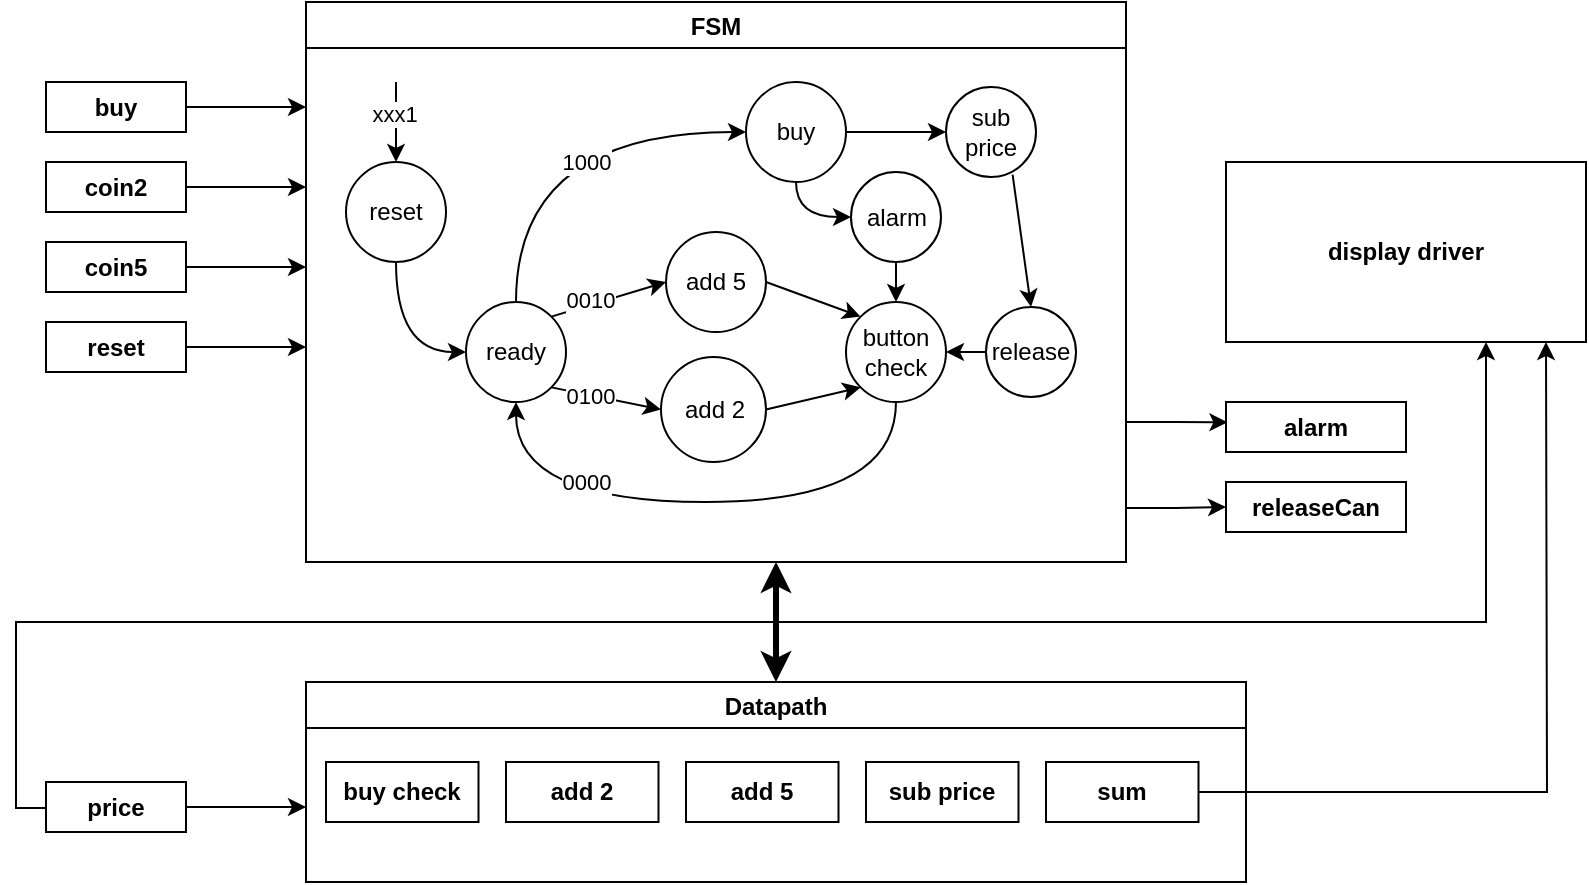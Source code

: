 <mxfile>
    <diagram id="2PRPoLjGO5rXmXJFN90n" name="Page-1">
        <mxGraphModel dx="546" dy="551" grid="1" gridSize="10" guides="1" tooltips="1" connect="1" arrows="1" fold="1" page="0" pageScale="1" pageWidth="827" pageHeight="1169" math="0" shadow="0">
            <root>
                <mxCell id="0"/>
                <mxCell id="1" parent="0"/>
                <mxCell id="32" style="edgeStyle=none;html=1;entryX=0.5;entryY=0;entryDx=0;entryDy=0;startArrow=classic;startFill=1;endSize=6;strokeWidth=3;" parent="1" target="6" edge="1">
                    <mxGeometry relative="1" as="geometry">
                        <mxPoint x="355" y="170" as="sourcePoint"/>
                    </mxGeometry>
                </mxCell>
                <mxCell id="HLrtYbc_yfZJu5hpqQ70-126" style="edgeStyle=orthogonalEdgeStyle;rounded=0;orthogonalLoop=1;jettySize=auto;html=1;exitX=1;exitY=0.75;exitDx=0;exitDy=0;entryX=0.008;entryY=0.407;entryDx=0;entryDy=0;entryPerimeter=0;endSize=6;strokeWidth=1;" parent="1" source="2" target="19" edge="1">
                    <mxGeometry relative="1" as="geometry"/>
                </mxCell>
                <mxCell id="HLrtYbc_yfZJu5hpqQ70-127" style="edgeStyle=orthogonalEdgeStyle;rounded=0;orthogonalLoop=1;jettySize=auto;html=1;exitX=1;exitY=0.75;exitDx=0;exitDy=0;entryX=0;entryY=0.5;entryDx=0;entryDy=0;endSize=6;strokeWidth=1;" parent="1" source="2" target="27" edge="1">
                    <mxGeometry relative="1" as="geometry">
                        <Array as="points">
                            <mxPoint x="530" y="143"/>
                            <mxPoint x="555" y="143"/>
                        </Array>
                    </mxGeometry>
                </mxCell>
                <mxCell id="2" value="FSM" style="swimlane;" parent="1" vertex="1">
                    <mxGeometry x="120" y="-110" width="410" height="280" as="geometry"/>
                </mxCell>
                <mxCell id="HLrtYbc_yfZJu5hpqQ70-35" value="reset" style="ellipse;whiteSpace=wrap;html=1;aspect=fixed;" parent="2" vertex="1">
                    <mxGeometry x="20" y="80" width="50" height="50" as="geometry"/>
                </mxCell>
                <mxCell id="HLrtYbc_yfZJu5hpqQ70-36" value="add 5" style="ellipse;whiteSpace=wrap;html=1;aspect=fixed;" parent="2" vertex="1">
                    <mxGeometry x="180" y="115" width="50" height="50" as="geometry"/>
                </mxCell>
                <mxCell id="HLrtYbc_yfZJu5hpqQ70-37" value="add 2" style="ellipse;whiteSpace=wrap;html=1;aspect=fixed;" parent="2" vertex="1">
                    <mxGeometry x="177.5" y="177.5" width="52.5" height="52.5" as="geometry"/>
                </mxCell>
                <mxCell id="HLrtYbc_yfZJu5hpqQ70-145" style="rounded=0;orthogonalLoop=1;jettySize=auto;html=1;exitX=0.74;exitY=0.973;exitDx=0;exitDy=0;entryX=0.5;entryY=0;entryDx=0;entryDy=0;endSize=6;strokeWidth=1;exitPerimeter=0;" parent="2" source="HLrtYbc_yfZJu5hpqQ70-43" target="HLrtYbc_yfZJu5hpqQ70-131" edge="1">
                    <mxGeometry relative="1" as="geometry"/>
                </mxCell>
                <mxCell id="HLrtYbc_yfZJu5hpqQ70-43" value="sub&lt;br&gt;price" style="ellipse;whiteSpace=wrap;html=1;aspect=fixed;" parent="2" vertex="1">
                    <mxGeometry x="320" y="42.5" width="45" height="45" as="geometry"/>
                </mxCell>
                <mxCell id="HLrtYbc_yfZJu5hpqQ70-141" style="edgeStyle=orthogonalEdgeStyle;curved=1;rounded=0;orthogonalLoop=1;jettySize=auto;html=1;exitX=0.5;exitY=1;exitDx=0;exitDy=0;entryX=0.5;entryY=0;entryDx=0;entryDy=0;endSize=6;strokeWidth=1;" parent="2" source="HLrtYbc_yfZJu5hpqQ70-44" target="HLrtYbc_yfZJu5hpqQ70-54" edge="1">
                    <mxGeometry relative="1" as="geometry"/>
                </mxCell>
                <mxCell id="HLrtYbc_yfZJu5hpqQ70-44" value="alarm" style="ellipse;whiteSpace=wrap;html=1;aspect=fixed;" parent="2" vertex="1">
                    <mxGeometry x="272.5" y="85" width="45" height="45" as="geometry"/>
                </mxCell>
                <mxCell id="HLrtYbc_yfZJu5hpqQ70-49" style="rounded=0;orthogonalLoop=1;jettySize=auto;html=1;exitX=1;exitY=0;exitDx=0;exitDy=0;entryX=0;entryY=0.5;entryDx=0;entryDy=0;" parent="2" source="HLrtYbc_yfZJu5hpqQ70-45" target="HLrtYbc_yfZJu5hpqQ70-36" edge="1">
                    <mxGeometry relative="1" as="geometry"/>
                </mxCell>
                <mxCell id="HLrtYbc_yfZJu5hpqQ70-50" value="0010" style="edgeLabel;html=1;align=center;verticalAlign=middle;resizable=0;points=[];" parent="HLrtYbc_yfZJu5hpqQ70-49" vertex="1" connectable="0">
                    <mxGeometry x="-0.32" y="3" relative="1" as="geometry">
                        <mxPoint as="offset"/>
                    </mxGeometry>
                </mxCell>
                <mxCell id="HLrtYbc_yfZJu5hpqQ70-51" style="rounded=0;orthogonalLoop=1;jettySize=auto;html=1;exitX=1;exitY=1;exitDx=0;exitDy=0;entryX=0;entryY=0.5;entryDx=0;entryDy=0;" parent="2" source="HLrtYbc_yfZJu5hpqQ70-45" target="HLrtYbc_yfZJu5hpqQ70-37" edge="1">
                    <mxGeometry relative="1" as="geometry"/>
                </mxCell>
                <mxCell id="HLrtYbc_yfZJu5hpqQ70-52" value="0100" style="edgeLabel;html=1;align=center;verticalAlign=middle;resizable=0;points=[];" parent="HLrtYbc_yfZJu5hpqQ70-51" vertex="1" connectable="0">
                    <mxGeometry x="-0.314" relative="1" as="geometry">
                        <mxPoint as="offset"/>
                    </mxGeometry>
                </mxCell>
                <mxCell id="HLrtYbc_yfZJu5hpqQ70-45" value="ready" style="ellipse;whiteSpace=wrap;html=1;aspect=fixed;" parent="2" vertex="1">
                    <mxGeometry x="80" y="150" width="50" height="50" as="geometry"/>
                </mxCell>
                <mxCell id="HLrtYbc_yfZJu5hpqQ70-46" style="edgeStyle=orthogonalEdgeStyle;rounded=0;orthogonalLoop=1;jettySize=auto;html=1;exitX=0.5;exitY=1;exitDx=0;exitDy=0;entryX=0;entryY=0.5;entryDx=0;entryDy=0;curved=1;" parent="2" source="HLrtYbc_yfZJu5hpqQ70-35" target="HLrtYbc_yfZJu5hpqQ70-45" edge="1">
                    <mxGeometry relative="1" as="geometry"/>
                </mxCell>
                <mxCell id="HLrtYbc_yfZJu5hpqQ70-77" style="edgeStyle=orthogonalEdgeStyle;curved=1;rounded=0;orthogonalLoop=1;jettySize=auto;html=1;exitX=0.5;exitY=1;exitDx=0;exitDy=0;entryX=0.5;entryY=1;entryDx=0;entryDy=0;" parent="2" source="HLrtYbc_yfZJu5hpqQ70-54" target="HLrtYbc_yfZJu5hpqQ70-45" edge="1">
                    <mxGeometry relative="1" as="geometry">
                        <Array as="points">
                            <mxPoint x="295" y="250"/>
                            <mxPoint x="105" y="250"/>
                        </Array>
                    </mxGeometry>
                </mxCell>
                <mxCell id="HLrtYbc_yfZJu5hpqQ70-82" value="0000" style="edgeLabel;html=1;align=center;verticalAlign=middle;resizable=0;points=[];" parent="HLrtYbc_yfZJu5hpqQ70-77" vertex="1" connectable="0">
                    <mxGeometry x="-0.087" relative="1" as="geometry">
                        <mxPoint x="-73" y="-10" as="offset"/>
                    </mxGeometry>
                </mxCell>
                <mxCell id="HLrtYbc_yfZJu5hpqQ70-54" value="button&lt;br&gt;check" style="ellipse;whiteSpace=wrap;html=1;aspect=fixed;" parent="2" vertex="1">
                    <mxGeometry x="270" y="150" width="50" height="50" as="geometry"/>
                </mxCell>
                <mxCell id="HLrtYbc_yfZJu5hpqQ70-66" style="rounded=0;orthogonalLoop=1;jettySize=auto;html=1;exitX=1;exitY=0.5;exitDx=0;exitDy=0;entryX=0;entryY=0;entryDx=0;entryDy=0;" parent="2" source="HLrtYbc_yfZJu5hpqQ70-36" target="HLrtYbc_yfZJu5hpqQ70-54" edge="1">
                    <mxGeometry relative="1" as="geometry"/>
                </mxCell>
                <mxCell id="HLrtYbc_yfZJu5hpqQ70-67" style="rounded=0;orthogonalLoop=1;jettySize=auto;html=1;exitX=1;exitY=0.5;exitDx=0;exitDy=0;entryX=0;entryY=1;entryDx=0;entryDy=0;" parent="2" source="HLrtYbc_yfZJu5hpqQ70-37" target="HLrtYbc_yfZJu5hpqQ70-54" edge="1">
                    <mxGeometry relative="1" as="geometry"/>
                </mxCell>
                <mxCell id="HLrtYbc_yfZJu5hpqQ70-63" style="edgeStyle=orthogonalEdgeStyle;curved=1;rounded=0;orthogonalLoop=1;jettySize=auto;html=1;exitX=1;exitY=0.5;exitDx=0;exitDy=0;entryX=0;entryY=0.5;entryDx=0;entryDy=0;" parent="2" source="HLrtYbc_yfZJu5hpqQ70-60" target="HLrtYbc_yfZJu5hpqQ70-43" edge="1">
                    <mxGeometry relative="1" as="geometry"/>
                </mxCell>
                <mxCell id="HLrtYbc_yfZJu5hpqQ70-94" style="edgeStyle=orthogonalEdgeStyle;curved=1;rounded=0;orthogonalLoop=1;jettySize=auto;html=1;exitX=0.5;exitY=1;exitDx=0;exitDy=0;entryX=0;entryY=0.5;entryDx=0;entryDy=0;" parent="2" source="HLrtYbc_yfZJu5hpqQ70-60" target="HLrtYbc_yfZJu5hpqQ70-44" edge="1">
                    <mxGeometry relative="1" as="geometry">
                        <Array as="points">
                            <mxPoint x="245" y="108"/>
                        </Array>
                    </mxGeometry>
                </mxCell>
                <mxCell id="HLrtYbc_yfZJu5hpqQ70-60" value="buy" style="ellipse;whiteSpace=wrap;html=1;aspect=fixed;" parent="2" vertex="1">
                    <mxGeometry x="220" y="40" width="50" height="50" as="geometry"/>
                </mxCell>
                <mxCell id="HLrtYbc_yfZJu5hpqQ70-61" style="edgeStyle=orthogonalEdgeStyle;curved=1;rounded=0;orthogonalLoop=1;jettySize=auto;html=1;exitX=0.5;exitY=0;exitDx=0;exitDy=0;entryX=0;entryY=0.5;entryDx=0;entryDy=0;" parent="2" source="HLrtYbc_yfZJu5hpqQ70-45" target="HLrtYbc_yfZJu5hpqQ70-60" edge="1">
                    <mxGeometry relative="1" as="geometry"/>
                </mxCell>
                <mxCell id="HLrtYbc_yfZJu5hpqQ70-69" value="1000" style="edgeLabel;html=1;align=center;verticalAlign=middle;resizable=0;points=[];" parent="HLrtYbc_yfZJu5hpqQ70-61" vertex="1" connectable="0">
                    <mxGeometry x="0.045" y="-13" relative="1" as="geometry">
                        <mxPoint x="15" y="2" as="offset"/>
                    </mxGeometry>
                </mxCell>
                <mxCell id="HLrtYbc_yfZJu5hpqQ70-136" style="edgeStyle=orthogonalEdgeStyle;curved=1;rounded=0;orthogonalLoop=1;jettySize=auto;html=1;exitX=0;exitY=0.5;exitDx=0;exitDy=0;entryX=1;entryY=0.5;entryDx=0;entryDy=0;endSize=6;strokeWidth=1;" parent="2" source="HLrtYbc_yfZJu5hpqQ70-131" target="HLrtYbc_yfZJu5hpqQ70-54" edge="1">
                    <mxGeometry relative="1" as="geometry"/>
                </mxCell>
                <mxCell id="HLrtYbc_yfZJu5hpqQ70-131" value="release" style="ellipse;whiteSpace=wrap;html=1;aspect=fixed;" parent="2" vertex="1">
                    <mxGeometry x="340" y="152.5" width="45" height="45" as="geometry"/>
                </mxCell>
                <mxCell id="HLrtYbc_yfZJu5hpqQ70-146" value="" style="rounded=0;orthogonalLoop=1;jettySize=auto;html=1;entryX=0.5;entryY=0;entryDx=0;entryDy=0;" parent="2" target="HLrtYbc_yfZJu5hpqQ70-35" edge="1">
                    <mxGeometry x="-0.5" y="15" relative="1" as="geometry">
                        <mxPoint x="44.72" y="72.5" as="targetPoint"/>
                        <mxPoint x="45" y="40" as="sourcePoint"/>
                        <mxPoint as="offset"/>
                    </mxGeometry>
                </mxCell>
                <mxCell id="HLrtYbc_yfZJu5hpqQ70-147" value="xxx1" style="edgeLabel;html=1;align=center;verticalAlign=middle;resizable=0;points=[];" parent="HLrtYbc_yfZJu5hpqQ70-146" vertex="1" connectable="0">
                    <mxGeometry x="-0.223" y="-1" relative="1" as="geometry">
                        <mxPoint as="offset"/>
                    </mxGeometry>
                </mxCell>
                <mxCell id="HLrtYbc_yfZJu5hpqQ70-103" style="edgeStyle=orthogonalEdgeStyle;curved=1;rounded=0;orthogonalLoop=1;jettySize=auto;html=1;exitX=1;exitY=0.5;exitDx=0;exitDy=0;" parent="1" source="4" edge="1">
                    <mxGeometry relative="1" as="geometry">
                        <mxPoint x="120" y="292.5" as="targetPoint"/>
                    </mxGeometry>
                </mxCell>
                <mxCell id="HLrtYbc_yfZJu5hpqQ70-117" style="edgeStyle=orthogonalEdgeStyle;rounded=0;orthogonalLoop=1;jettySize=auto;html=1;exitX=0.5;exitY=0;exitDx=0;exitDy=0;endSize=6;strokeWidth=1;" parent="1" source="4" edge="1">
                    <mxGeometry relative="1" as="geometry">
                        <mxPoint x="710" y="60" as="targetPoint"/>
                        <Array as="points">
                            <mxPoint x="25" y="293"/>
                            <mxPoint x="-25" y="293"/>
                            <mxPoint x="-25" y="200"/>
                            <mxPoint x="710" y="200"/>
                        </Array>
                    </mxGeometry>
                </mxCell>
                <mxCell id="4" value="price" style="rounded=0;whiteSpace=wrap;html=1;fontStyle=1" parent="1" vertex="1">
                    <mxGeometry x="-10" y="280" width="70" height="25" as="geometry"/>
                </mxCell>
                <mxCell id="6" value="Datapath" style="swimlane;" parent="1" vertex="1">
                    <mxGeometry x="120" y="230" width="470" height="100" as="geometry"/>
                </mxCell>
                <mxCell id="HLrtYbc_yfZJu5hpqQ70-112" value="&lt;b&gt;buy check&lt;/b&gt;" style="rounded=0;whiteSpace=wrap;html=1;" parent="6" vertex="1">
                    <mxGeometry x="10" y="40" width="76.25" height="30" as="geometry"/>
                </mxCell>
                <mxCell id="HLrtYbc_yfZJu5hpqQ70-113" value="&lt;b&gt;add 2&lt;/b&gt;" style="rounded=0;whiteSpace=wrap;html=1;" parent="6" vertex="1">
                    <mxGeometry x="100" y="40" width="76.25" height="30" as="geometry"/>
                </mxCell>
                <mxCell id="HLrtYbc_yfZJu5hpqQ70-114" value="&lt;b&gt;add 5&lt;/b&gt;" style="rounded=0;whiteSpace=wrap;html=1;" parent="6" vertex="1">
                    <mxGeometry x="190" y="40" width="76.25" height="30" as="geometry"/>
                </mxCell>
                <mxCell id="HLrtYbc_yfZJu5hpqQ70-115" value="&lt;b&gt;sub price&lt;/b&gt;" style="rounded=0;whiteSpace=wrap;html=1;" parent="6" vertex="1">
                    <mxGeometry x="280" y="40" width="76.25" height="30" as="geometry"/>
                </mxCell>
                <mxCell id="HLrtYbc_yfZJu5hpqQ70-124" value="&lt;b&gt;sum&lt;/b&gt;" style="rounded=0;whiteSpace=wrap;html=1;" parent="6" vertex="1">
                    <mxGeometry x="370" y="40" width="76.25" height="30" as="geometry"/>
                </mxCell>
                <mxCell id="HLrtYbc_yfZJu5hpqQ70-100" style="edgeStyle=orthogonalEdgeStyle;curved=1;rounded=0;orthogonalLoop=1;jettySize=auto;html=1;exitX=1;exitY=0.5;exitDx=0;exitDy=0;" parent="1" source="7" edge="1">
                    <mxGeometry relative="1" as="geometry">
                        <mxPoint x="120" y="-57.5" as="targetPoint"/>
                    </mxGeometry>
                </mxCell>
                <mxCell id="7" value="buy" style="rounded=0;whiteSpace=wrap;html=1;fontStyle=1" parent="1" vertex="1">
                    <mxGeometry x="-10" y="-70" width="70" height="25" as="geometry"/>
                </mxCell>
                <mxCell id="HLrtYbc_yfZJu5hpqQ70-98" style="edgeStyle=orthogonalEdgeStyle;curved=1;rounded=0;orthogonalLoop=1;jettySize=auto;html=1;exitX=1;exitY=0.5;exitDx=0;exitDy=0;" parent="1" source="8" edge="1">
                    <mxGeometry relative="1" as="geometry">
                        <mxPoint x="120" y="-17.5" as="targetPoint"/>
                    </mxGeometry>
                </mxCell>
                <mxCell id="8" value="coin2" style="rounded=0;whiteSpace=wrap;html=1;fontStyle=1" parent="1" vertex="1">
                    <mxGeometry x="-10" y="-30" width="70" height="25" as="geometry"/>
                </mxCell>
                <mxCell id="HLrtYbc_yfZJu5hpqQ70-101" style="edgeStyle=orthogonalEdgeStyle;curved=1;rounded=0;orthogonalLoop=1;jettySize=auto;html=1;exitX=1;exitY=0.5;exitDx=0;exitDy=0;" parent="1" source="9" edge="1">
                    <mxGeometry relative="1" as="geometry">
                        <mxPoint x="120" y="22.5" as="targetPoint"/>
                    </mxGeometry>
                </mxCell>
                <mxCell id="9" value="coin5" style="rounded=0;whiteSpace=wrap;html=1;fontStyle=1" parent="1" vertex="1">
                    <mxGeometry x="-10" y="10" width="70" height="25" as="geometry"/>
                </mxCell>
                <mxCell id="HLrtYbc_yfZJu5hpqQ70-102" style="edgeStyle=orthogonalEdgeStyle;curved=1;rounded=0;orthogonalLoop=1;jettySize=auto;html=1;exitX=1;exitY=0.5;exitDx=0;exitDy=0;" parent="1" source="12" edge="1">
                    <mxGeometry relative="1" as="geometry">
                        <mxPoint x="120" y="62.5" as="targetPoint"/>
                    </mxGeometry>
                </mxCell>
                <mxCell id="12" value="reset" style="rounded=0;whiteSpace=wrap;html=1;fontStyle=1" parent="1" vertex="1">
                    <mxGeometry x="-10" y="50" width="70" height="25" as="geometry"/>
                </mxCell>
                <mxCell id="19" value="alarm" style="rounded=0;whiteSpace=wrap;html=1;fontStyle=1" parent="1" vertex="1">
                    <mxGeometry x="580" y="90" width="90" height="25" as="geometry"/>
                </mxCell>
                <mxCell id="27" value="releaseCan" style="rounded=0;whiteSpace=wrap;html=1;fontStyle=1" parent="1" vertex="1">
                    <mxGeometry x="580" y="130" width="90" height="25" as="geometry"/>
                </mxCell>
                <mxCell id="HLrtYbc_yfZJu5hpqQ70-125" style="edgeStyle=orthogonalEdgeStyle;rounded=0;orthogonalLoop=1;jettySize=auto;html=1;exitX=1;exitY=0.5;exitDx=0;exitDy=0;entryX=0.75;entryY=1;entryDx=0;entryDy=0;endSize=6;strokeWidth=1;" parent="1" source="HLrtYbc_yfZJu5hpqQ70-124" edge="1">
                    <mxGeometry relative="1" as="geometry">
                        <mxPoint x="740.0" y="60.0" as="targetPoint"/>
                    </mxGeometry>
                </mxCell>
                <mxCell id="HLrtYbc_yfZJu5hpqQ70-128" value="display driver" style="rounded=0;whiteSpace=wrap;html=1;fontStyle=1" parent="1" vertex="1">
                    <mxGeometry x="580" y="-30" width="180" height="90" as="geometry"/>
                </mxCell>
            </root>
        </mxGraphModel>
    </diagram>
</mxfile>
